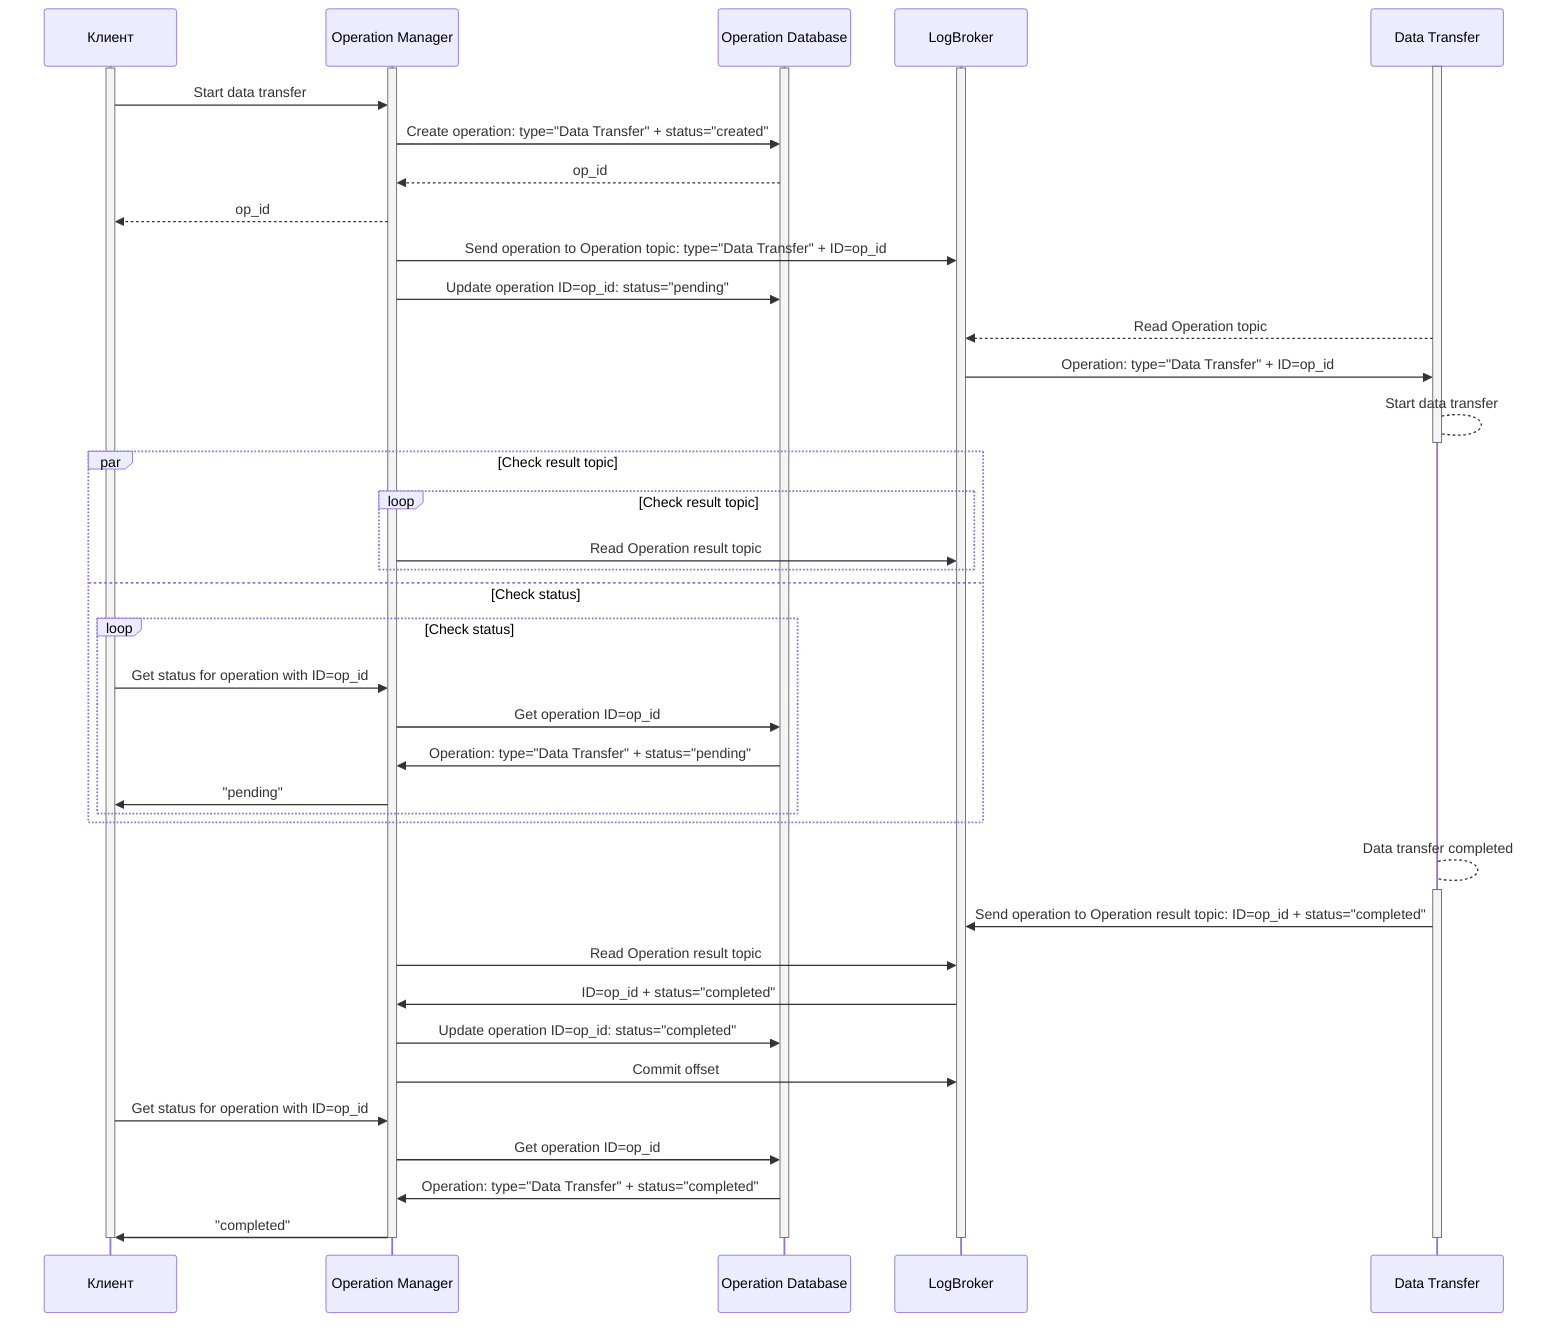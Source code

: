 sequenceDiagram



participant user as Клиент



participant op_manager as Operation Manager



participant op_database as Operation Database



participant topic as LogBroker



participant data_transfer as Data Transfer





activate data_transfer



activate op_manager



activate user



activate topic



activate op_database





user->>op_manager: Start data transfer



op_manager->>op_database: Create operation: type="Data Transfer" + status="created"



op_database-->>op_manager: op_id



op_manager-->>user: op_id



op_manager->>topic: Send operation to Operation topic: type="Data Transfer" + ID=op_id



op_manager->>op_database: Update operation ID=op_id: status="pending"



data_transfer-->>topic: Read Operation topic



topic->>data_transfer: Operation: type="Data Transfer" + ID=op_id





data_transfer-->data_transfer: Start data transfer



deactivate data_transfer



par Check result topic



loop Check result topic



op_manager->>topic: Read Operation result topic



end



and Check status



loop Check status



user->>op_manager: Get status for operation with ID=op_id



op_manager->>op_database: Get operation ID=op_id



op_database->>op_manager: Operation: type="Data Transfer" + status="pending"



op_manager->>user: "pending"



end



end



data_transfer-->data_transfer: Data transfer completed



activate data_transfer





data_transfer->>topic: Send operation to Operation result topic: ID=op_id + status="completed"



op_manager->>topic: Read Operation result topic



topic->>op_manager: ID=op_id + status="completed"



op_manager->>op_database: Update operation ID=op_id: status="completed"



op_manager->>topic: Commit offset



user->>op_manager: Get status for operation with ID=op_id



op_manager->>op_database: Get operation ID=op_id



op_database->>op_manager: Operation: type="Data Transfer" + status="completed"



op_manager->>user: "completed"





deactivate op_manager



deactivate user



deactivate op_database



deactivate topic



deactivate data_transfer